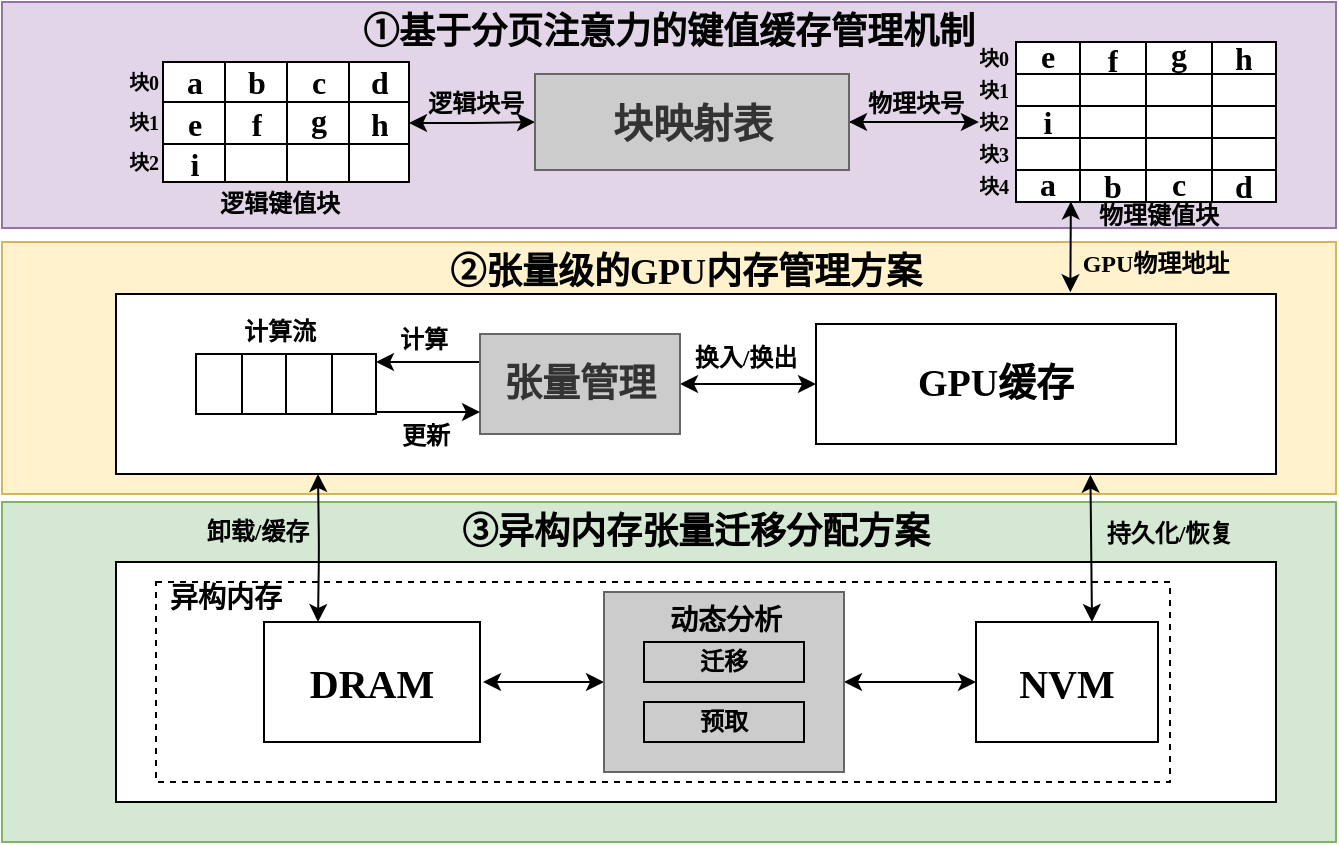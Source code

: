<mxfile version="22.1.18" type="github">
  <diagram name="第 1 页" id="7EdAaY0qWJ7n02y7rGy0">
    <mxGraphModel dx="835" dy="481" grid="1" gridSize="10" guides="1" tooltips="1" connect="1" arrows="1" fold="1" page="1" pageScale="1" pageWidth="827" pageHeight="1169" math="0" shadow="0">
      <root>
        <mxCell id="0" />
        <mxCell id="1" parent="0" />
        <mxCell id="r5Kh5ZWrlzcaFiytxaW--2" value="" style="rounded=0;whiteSpace=wrap;html=1;fillColor=#d5e8d4;strokeColor=#82b366;" vertex="1" parent="1">
          <mxGeometry x="33" y="290" width="667" height="170" as="geometry" />
        </mxCell>
        <mxCell id="r5Kh5ZWrlzcaFiytxaW--3" value="" style="rounded=0;whiteSpace=wrap;html=1;fillColor=#fff2cc;strokeColor=#d6b656;" vertex="1" parent="1">
          <mxGeometry x="33" y="160" width="667" height="126" as="geometry" />
        </mxCell>
        <mxCell id="r5Kh5ZWrlzcaFiytxaW--7" value="" style="rounded=0;whiteSpace=wrap;html=1;" vertex="1" parent="1">
          <mxGeometry x="90" y="186" width="580" height="90" as="geometry" />
        </mxCell>
        <mxCell id="r5Kh5ZWrlzcaFiytxaW--9" value="&lt;font face=&quot;宋体&quot;&gt;&lt;b&gt;GPU物理地址&lt;/b&gt;&lt;/font&gt;" style="text;html=1;strokeColor=none;fillColor=none;align=center;verticalAlign=middle;whiteSpace=wrap;rounded=0;" vertex="1" parent="1">
          <mxGeometry x="570" y="156" width="80" height="30" as="geometry" />
        </mxCell>
        <mxCell id="r5Kh5ZWrlzcaFiytxaW--10" value="" style="shape=table;startSize=0;container=1;collapsible=0;childLayout=tableLayout;" vertex="1" parent="1">
          <mxGeometry x="130" y="216" width="90" height="30" as="geometry" />
        </mxCell>
        <mxCell id="r5Kh5ZWrlzcaFiytxaW--11" value="" style="shape=tableRow;horizontal=0;startSize=0;swimlaneHead=0;swimlaneBody=0;strokeColor=inherit;top=0;left=0;bottom=0;right=0;collapsible=0;dropTarget=0;fillColor=none;points=[[0,0.5],[1,0.5]];portConstraint=eastwest;" vertex="1" parent="r5Kh5ZWrlzcaFiytxaW--10">
          <mxGeometry width="90" height="30" as="geometry" />
        </mxCell>
        <mxCell id="r5Kh5ZWrlzcaFiytxaW--12" value="" style="shape=partialRectangle;html=1;whiteSpace=wrap;connectable=0;strokeColor=inherit;overflow=hidden;fillColor=none;top=0;left=0;bottom=0;right=0;pointerEvents=1;" vertex="1" parent="r5Kh5ZWrlzcaFiytxaW--11">
          <mxGeometry width="23" height="30" as="geometry">
            <mxRectangle width="23" height="30" as="alternateBounds" />
          </mxGeometry>
        </mxCell>
        <mxCell id="r5Kh5ZWrlzcaFiytxaW--13" value="" style="shape=partialRectangle;html=1;whiteSpace=wrap;connectable=0;strokeColor=inherit;overflow=hidden;fillColor=none;top=0;left=0;bottom=0;right=0;pointerEvents=1;" vertex="1" parent="r5Kh5ZWrlzcaFiytxaW--11">
          <mxGeometry x="23" width="22" height="30" as="geometry">
            <mxRectangle width="22" height="30" as="alternateBounds" />
          </mxGeometry>
        </mxCell>
        <mxCell id="r5Kh5ZWrlzcaFiytxaW--14" value="" style="shape=partialRectangle;html=1;whiteSpace=wrap;connectable=0;strokeColor=inherit;overflow=hidden;fillColor=none;top=0;left=0;bottom=0;right=0;pointerEvents=1;" vertex="1" parent="r5Kh5ZWrlzcaFiytxaW--11">
          <mxGeometry x="45" width="23" height="30" as="geometry">
            <mxRectangle width="23" height="30" as="alternateBounds" />
          </mxGeometry>
        </mxCell>
        <mxCell id="r5Kh5ZWrlzcaFiytxaW--15" value="" style="shape=partialRectangle;html=1;whiteSpace=wrap;connectable=0;strokeColor=inherit;overflow=hidden;fillColor=none;top=0;left=0;bottom=0;right=0;pointerEvents=1;" vertex="1" parent="r5Kh5ZWrlzcaFiytxaW--11">
          <mxGeometry x="68" width="22" height="30" as="geometry">
            <mxRectangle width="22" height="30" as="alternateBounds" />
          </mxGeometry>
        </mxCell>
        <mxCell id="r5Kh5ZWrlzcaFiytxaW--16" value="&lt;b&gt;&lt;font face=&quot;宋体&quot;&gt;计算流&lt;/font&gt;&lt;/b&gt;" style="text;html=1;strokeColor=none;fillColor=none;align=center;verticalAlign=middle;whiteSpace=wrap;rounded=0;" vertex="1" parent="1">
          <mxGeometry x="142" y="190" width="60" height="30" as="geometry" />
        </mxCell>
        <mxCell id="r5Kh5ZWrlzcaFiytxaW--17" value="" style="rounded=0;whiteSpace=wrap;html=1;" vertex="1" parent="1">
          <mxGeometry x="90" y="320" width="580" height="120" as="geometry" />
        </mxCell>
        <mxCell id="r5Kh5ZWrlzcaFiytxaW--18" style="edgeStyle=orthogonalEdgeStyle;rounded=1;orthogonalLoop=1;jettySize=auto;html=1;entryX=0.25;entryY=0;entryDx=0;entryDy=0;startArrow=classic;" edge="1" parent="1" target="r5Kh5ZWrlzcaFiytxaW--47">
          <mxGeometry relative="1" as="geometry">
            <mxPoint x="191" y="276" as="sourcePoint" />
            <mxPoint x="193.51" y="369.19" as="targetPoint" />
          </mxGeometry>
        </mxCell>
        <mxCell id="r5Kh5ZWrlzcaFiytxaW--19" style="edgeStyle=orthogonalEdgeStyle;rounded=1;orthogonalLoop=1;jettySize=auto;html=1;exitX=1;exitY=0.5;exitDx=0;exitDy=0;entryX=0;entryY=0.5;entryDx=0;entryDy=0;startArrow=classic;endArrow=none;endFill=0;" edge="1" parent="1">
          <mxGeometry relative="1" as="geometry">
            <mxPoint x="220" y="220" as="sourcePoint" />
            <mxPoint x="272" y="220" as="targetPoint" />
          </mxGeometry>
        </mxCell>
        <mxCell id="r5Kh5ZWrlzcaFiytxaW--20" value="&lt;font size=&quot;1&quot; style=&quot;&quot;&gt;&lt;b style=&quot;font-size: 19px;&quot;&gt;&lt;font face=&quot;Times New Roman&quot;&gt;GPU&lt;/font&gt;&lt;font face=&quot;宋体&quot;&gt;缓存&lt;/font&gt;&lt;/b&gt;&lt;/font&gt;" style="rounded=0;whiteSpace=wrap;html=1;" vertex="1" parent="1">
          <mxGeometry x="440" y="201" width="180" height="60" as="geometry" />
        </mxCell>
        <mxCell id="r5Kh5ZWrlzcaFiytxaW--21" style="edgeStyle=orthogonalEdgeStyle;rounded=0;orthogonalLoop=1;jettySize=auto;html=1;entryX=0;entryY=0.5;entryDx=0;entryDy=0;startArrow=classic;startFill=1;" edge="1" parent="1" source="r5Kh5ZWrlzcaFiytxaW--22" target="r5Kh5ZWrlzcaFiytxaW--20">
          <mxGeometry relative="1" as="geometry" />
        </mxCell>
        <mxCell id="r5Kh5ZWrlzcaFiytxaW--22" value="&lt;font face=&quot;宋体&quot; style=&quot;font-size: 19px;&quot;&gt;&lt;b style=&quot;&quot;&gt;张量管理&lt;/b&gt;&lt;/font&gt;" style="rounded=0;whiteSpace=wrap;html=1;fillColor=#CCCCCC;fontColor=#333333;strokeColor=#666666;" vertex="1" parent="1">
          <mxGeometry x="272" y="206" width="100" height="50" as="geometry" />
        </mxCell>
        <mxCell id="r5Kh5ZWrlzcaFiytxaW--23" style="rounded=1;orthogonalLoop=1;jettySize=auto;html=1;exitX=1;exitY=0.5;exitDx=0;exitDy=0;entryX=0;entryY=0.5;entryDx=0;entryDy=0;startArrow=none;edgeStyle=orthogonalEdgeStyle;curved=1;startFill=0;" edge="1" parent="1">
          <mxGeometry relative="1" as="geometry">
            <mxPoint x="220" y="245" as="sourcePoint" />
            <mxPoint x="272" y="245" as="targetPoint" />
          </mxGeometry>
        </mxCell>
        <mxCell id="r5Kh5ZWrlzcaFiytxaW--24" value="&lt;b&gt;&lt;font face=&quot;宋体&quot;&gt;更新&lt;/font&gt;&lt;/b&gt;" style="text;html=1;strokeColor=none;fillColor=none;align=center;verticalAlign=middle;whiteSpace=wrap;rounded=0;" vertex="1" parent="1">
          <mxGeometry x="215" y="242" width="60" height="30" as="geometry" />
        </mxCell>
        <mxCell id="r5Kh5ZWrlzcaFiytxaW--27" value="" style="rounded=0;whiteSpace=wrap;html=1;dashed=1;fillColor=none;" vertex="1" parent="1">
          <mxGeometry x="110" y="330" width="507" height="100" as="geometry" />
        </mxCell>
        <mxCell id="r5Kh5ZWrlzcaFiytxaW--28" style="rounded=1;orthogonalLoop=1;jettySize=auto;html=1;entryX=1;entryY=0.5;entryDx=0;entryDy=0;exitX=0;exitY=0.5;exitDx=0;exitDy=0;startArrow=classic;" edge="1" parent="1" source="r5Kh5ZWrlzcaFiytxaW--30">
          <mxGeometry relative="1" as="geometry">
            <mxPoint x="370" y="386.262" as="sourcePoint" />
            <mxPoint x="273.5" y="380" as="targetPoint" />
          </mxGeometry>
        </mxCell>
        <mxCell id="r5Kh5ZWrlzcaFiytxaW--29" style="edgeStyle=orthogonalEdgeStyle;rounded=0;orthogonalLoop=1;jettySize=auto;html=1;exitX=1;exitY=0.5;exitDx=0;exitDy=0;entryX=0;entryY=0.5;entryDx=0;entryDy=0;startArrow=classic;startFill=1;" edge="1" parent="1" source="r5Kh5ZWrlzcaFiytxaW--30" target="r5Kh5ZWrlzcaFiytxaW--34">
          <mxGeometry relative="1" as="geometry" />
        </mxCell>
        <mxCell id="r5Kh5ZWrlzcaFiytxaW--30" value="" style="rounded=0;whiteSpace=wrap;html=1;fillColor=#CCCCCC;fontColor=#333333;strokeColor=#666666;" vertex="1" parent="1">
          <mxGeometry x="334" y="335" width="120" height="90" as="geometry" />
        </mxCell>
        <mxCell id="r5Kh5ZWrlzcaFiytxaW--31" value="&lt;b&gt;&lt;font face=&quot;宋体&quot; style=&quot;font-size: 14px;&quot;&gt;动态分析&lt;/font&gt;&lt;/b&gt;" style="text;html=1;strokeColor=none;fillColor=none;align=center;verticalAlign=middle;whiteSpace=wrap;rounded=0;" vertex="1" parent="1">
          <mxGeometry x="360" y="335" width="70" height="30" as="geometry" />
        </mxCell>
        <mxCell id="r5Kh5ZWrlzcaFiytxaW--34" value="&lt;b&gt;&lt;font face=&quot;Times New Roman&quot; style=&quot;font-size: 20px;&quot;&gt;NVM&lt;/font&gt;&lt;/b&gt;" style="rounded=0;whiteSpace=wrap;html=1;" vertex="1" parent="1">
          <mxGeometry x="520" y="350" width="91" height="60" as="geometry" />
        </mxCell>
        <mxCell id="r5Kh5ZWrlzcaFiytxaW--35" value="&lt;b&gt;&lt;font face=&quot;宋体&quot;&gt;持久化/恢复&lt;/font&gt;&lt;/b&gt;" style="text;html=1;strokeColor=none;fillColor=none;align=center;verticalAlign=middle;whiteSpace=wrap;rounded=0;" vertex="1" parent="1">
          <mxGeometry x="577" y="291" width="80" height="30" as="geometry" />
        </mxCell>
        <mxCell id="r5Kh5ZWrlzcaFiytxaW--36" value="&lt;b&gt;&lt;font face=&quot;宋体&quot;&gt;迁移&lt;/font&gt;&lt;/b&gt;" style="rounded=0;whiteSpace=wrap;html=1;fillColor=none;" vertex="1" parent="1">
          <mxGeometry x="354" y="360" width="80" height="20" as="geometry" />
        </mxCell>
        <mxCell id="r5Kh5ZWrlzcaFiytxaW--37" value="&lt;b&gt;&lt;font face=&quot;宋体&quot;&gt;预取&lt;/font&gt;&lt;/b&gt;" style="rounded=0;whiteSpace=wrap;html=1;fillColor=none;" vertex="1" parent="1">
          <mxGeometry x="354" y="390" width="80" height="20" as="geometry" />
        </mxCell>
        <mxCell id="r5Kh5ZWrlzcaFiytxaW--39" value="&lt;font face=&quot;宋体&quot;&gt;&lt;b&gt;卸载/缓存&lt;/b&gt;&lt;/font&gt;" style="text;html=1;strokeColor=none;fillColor=none;align=center;verticalAlign=middle;whiteSpace=wrap;rounded=0;" vertex="1" parent="1">
          <mxGeometry x="127" y="290" width="68" height="30" as="geometry" />
        </mxCell>
        <mxCell id="r5Kh5ZWrlzcaFiytxaW--40" style="rounded=1;orthogonalLoop=1;jettySize=auto;html=1;startArrow=classic;exitX=0.84;exitY=1.004;exitDx=0;exitDy=0;exitPerimeter=0;" edge="1" parent="1" source="r5Kh5ZWrlzcaFiytxaW--7">
          <mxGeometry relative="1" as="geometry">
            <mxPoint x="576.86" y="276.27" as="sourcePoint" />
            <mxPoint x="578" y="350" as="targetPoint" />
          </mxGeometry>
        </mxCell>
        <mxCell id="r5Kh5ZWrlzcaFiytxaW--44" value="&lt;font size=&quot;1&quot; face=&quot;宋体&quot;&gt;&lt;b style=&quot;font-size: 18px;&quot;&gt;③异构内存张量迁移分配方案&lt;/b&gt;&lt;/font&gt;" style="text;html=1;strokeColor=none;fillColor=none;align=center;verticalAlign=middle;whiteSpace=wrap;rounded=0;" vertex="1" parent="1">
          <mxGeometry x="220" y="290" width="320" height="30" as="geometry" />
        </mxCell>
        <mxCell id="r5Kh5ZWrlzcaFiytxaW--45" value="&lt;font face=&quot;宋体&quot;&gt;&lt;b&gt;&lt;font style=&quot;font-size: 18px;&quot;&gt;②张量级的GPU内存管理方案&lt;/font&gt;&lt;/b&gt;&lt;/font&gt;" style="text;html=1;strokeColor=none;fillColor=none;align=center;verticalAlign=middle;whiteSpace=wrap;rounded=0;" vertex="1" parent="1">
          <mxGeometry x="224" y="160" width="301.5" height="30" as="geometry" />
        </mxCell>
        <mxCell id="r5Kh5ZWrlzcaFiytxaW--47" value="&lt;font face=&quot;Times New Roman&quot; style=&quot;font-size: 20px;&quot;&gt;&lt;b&gt;DRAM&lt;/b&gt;&lt;/font&gt;" style="rounded=0;whiteSpace=wrap;html=1;" vertex="1" parent="1">
          <mxGeometry x="164" y="350" width="108" height="60" as="geometry" />
        </mxCell>
        <mxCell id="r5Kh5ZWrlzcaFiytxaW--48" value="&lt;b&gt;&lt;font face=&quot;宋体&quot;&gt;计算&lt;/font&gt;&lt;/b&gt;" style="text;html=1;strokeColor=none;fillColor=none;align=center;verticalAlign=middle;whiteSpace=wrap;rounded=0;" vertex="1" parent="1">
          <mxGeometry x="214" y="194" width="60" height="30" as="geometry" />
        </mxCell>
        <mxCell id="r5Kh5ZWrlzcaFiytxaW--49" value="&lt;b&gt;&lt;font face=&quot;宋体&quot;&gt;换入/换出&lt;/font&gt;&lt;/b&gt;" style="text;html=1;strokeColor=none;fillColor=none;align=center;verticalAlign=middle;whiteSpace=wrap;rounded=0;" vertex="1" parent="1">
          <mxGeometry x="372" y="203" width="66" height="30" as="geometry" />
        </mxCell>
        <mxCell id="r5Kh5ZWrlzcaFiytxaW--50" value="&lt;b&gt;&lt;font face=&quot;宋体&quot; style=&quot;font-size: 14px;&quot;&gt;异构内存&lt;/font&gt;&lt;/b&gt;" style="text;html=1;strokeColor=none;fillColor=none;align=center;verticalAlign=middle;whiteSpace=wrap;rounded=0;" vertex="1" parent="1">
          <mxGeometry x="110" y="324" width="70" height="30" as="geometry" />
        </mxCell>
        <mxCell id="r5Kh5ZWrlzcaFiytxaW--51" value="" style="rounded=0;whiteSpace=wrap;html=1;fillColor=#e1d5e7;strokeColor=#9673a6;" vertex="1" parent="1">
          <mxGeometry x="33" y="40" width="667" height="113" as="geometry" />
        </mxCell>
        <mxCell id="r5Kh5ZWrlzcaFiytxaW--52" style="edgeStyle=orthogonalEdgeStyle;rounded=1;orthogonalLoop=1;jettySize=auto;html=1;exitX=1;exitY=0.5;exitDx=0;exitDy=0;entryX=0;entryY=0.5;entryDx=0;entryDy=0;startArrow=classic;" edge="1" parent="1" source="r5Kh5ZWrlzcaFiytxaW--68" target="r5Kh5ZWrlzcaFiytxaW--55">
          <mxGeometry relative="1" as="geometry">
            <mxPoint x="246" y="100" as="sourcePoint" />
          </mxGeometry>
        </mxCell>
        <mxCell id="r5Kh5ZWrlzcaFiytxaW--54" style="edgeStyle=orthogonalEdgeStyle;rounded=1;orthogonalLoop=1;jettySize=auto;html=1;exitX=1;exitY=0.5;exitDx=0;exitDy=0;startArrow=classic;entryX=1.024;entryY=0.801;entryDx=0;entryDy=0;entryPerimeter=0;" edge="1" parent="1" source="r5Kh5ZWrlzcaFiytxaW--55" target="r5Kh5ZWrlzcaFiytxaW--58">
          <mxGeometry relative="1" as="geometry">
            <mxPoint x="530" y="100" as="targetPoint" />
          </mxGeometry>
        </mxCell>
        <mxCell id="r5Kh5ZWrlzcaFiytxaW--55" value="&lt;b style=&quot;border-color: var(--border-color); font-family: &amp;quot;Times New Roman&amp;quot;; font-size: 20px;&quot;&gt;块映射表&lt;/b&gt;" style="rounded=0;whiteSpace=wrap;html=1;fillColor=#CCCCCC;fontColor=#333333;strokeColor=#666666;" vertex="1" parent="1">
          <mxGeometry x="299.5" y="76" width="157" height="48" as="geometry" />
        </mxCell>
        <mxCell id="r5Kh5ZWrlzcaFiytxaW--57" value="&lt;b&gt;&lt;font face=&quot;宋体&quot;&gt;逻辑块号&lt;/font&gt;&lt;/b&gt;" style="text;html=1;strokeColor=none;fillColor=none;align=center;verticalAlign=middle;whiteSpace=wrap;rounded=0;" vertex="1" parent="1">
          <mxGeometry x="239.5" y="76" width="60" height="30" as="geometry" />
        </mxCell>
        <mxCell id="r5Kh5ZWrlzcaFiytxaW--58" value="&lt;font face=&quot;宋体&quot;&gt;&lt;b&gt;物理块号&lt;/b&gt;&lt;/font&gt;" style="text;html=1;strokeColor=none;fillColor=none;align=center;verticalAlign=middle;whiteSpace=wrap;rounded=0;" vertex="1" parent="1">
          <mxGeometry x="460" y="76" width="60" height="30" as="geometry" />
        </mxCell>
        <mxCell id="r5Kh5ZWrlzcaFiytxaW--59" value="&lt;font face=&quot;宋体&quot;&gt;&lt;b&gt;&lt;font style=&quot;font-size: 18px;&quot;&gt;①&lt;/font&gt;&lt;font style=&quot;font-size: 18px;&quot;&gt;基于分页注意力的键值缓存管理机制&lt;/font&gt;&lt;/b&gt;&lt;/font&gt;" style="text;html=1;strokeColor=none;fillColor=none;align=center;verticalAlign=middle;whiteSpace=wrap;rounded=0;" vertex="1" parent="1">
          <mxGeometry x="199" y="40" width="335" height="30" as="geometry" />
        </mxCell>
        <mxCell id="r5Kh5ZWrlzcaFiytxaW--60" value="&lt;b&gt;&lt;font face=&quot;宋体&quot;&gt;逻辑键值块&lt;/font&gt;&lt;/b&gt;" style="text;html=1;strokeColor=none;fillColor=none;align=center;verticalAlign=middle;whiteSpace=wrap;rounded=0;" vertex="1" parent="1">
          <mxGeometry x="130" y="126" width="84" height="30" as="geometry" />
        </mxCell>
        <mxCell id="r5Kh5ZWrlzcaFiytxaW--61" value="&lt;b&gt;&lt;font face=&quot;宋体&quot;&gt;物理键值块&lt;/font&gt;&lt;/b&gt;" style="text;html=1;strokeColor=none;fillColor=none;align=center;verticalAlign=middle;whiteSpace=wrap;rounded=0;" vertex="1" parent="1">
          <mxGeometry x="573" y="132" width="77" height="30" as="geometry" />
        </mxCell>
        <mxCell id="r5Kh5ZWrlzcaFiytxaW--62" value="" style="shape=table;startSize=0;container=1;collapsible=0;childLayout=tableLayout;fontFamily=Times New Roman;" vertex="1" parent="1">
          <mxGeometry x="113.5" y="70" width="123" height="60" as="geometry" />
        </mxCell>
        <mxCell id="r5Kh5ZWrlzcaFiytxaW--63" value="" style="shape=tableRow;horizontal=0;startSize=0;swimlaneHead=0;swimlaneBody=0;strokeColor=inherit;top=0;left=0;bottom=0;right=0;collapsible=0;dropTarget=0;fillColor=none;points=[[0,0.5],[1,0.5]];portConstraint=eastwest;" vertex="1" parent="r5Kh5ZWrlzcaFiytxaW--62">
          <mxGeometry width="123" height="20" as="geometry" />
        </mxCell>
        <mxCell id="r5Kh5ZWrlzcaFiytxaW--64" value="&lt;b&gt;&lt;font style=&quot;font-size: 16px;&quot; face=&quot;Times New Roman&quot;&gt;a&lt;/font&gt;&lt;/b&gt;" style="shape=partialRectangle;html=1;whiteSpace=wrap;connectable=0;strokeColor=inherit;overflow=hidden;fillColor=none;top=0;left=0;bottom=0;right=0;pointerEvents=1;spacing=0;" vertex="1" parent="r5Kh5ZWrlzcaFiytxaW--63">
          <mxGeometry width="31" height="20" as="geometry">
            <mxRectangle width="31" height="20" as="alternateBounds" />
          </mxGeometry>
        </mxCell>
        <mxCell id="r5Kh5ZWrlzcaFiytxaW--65" value="b" style="shape=partialRectangle;html=1;whiteSpace=wrap;connectable=0;strokeColor=inherit;overflow=hidden;fillColor=none;top=0;left=0;bottom=0;right=0;pointerEvents=1;fontFamily=Times New Roman;fontStyle=1;fontSize=16;spacing=0;" vertex="1" parent="r5Kh5ZWrlzcaFiytxaW--63">
          <mxGeometry x="31" width="31" height="20" as="geometry">
            <mxRectangle width="31" height="20" as="alternateBounds" />
          </mxGeometry>
        </mxCell>
        <mxCell id="r5Kh5ZWrlzcaFiytxaW--66" value="c" style="shape=partialRectangle;html=1;whiteSpace=wrap;connectable=0;strokeColor=inherit;overflow=hidden;fillColor=none;top=0;left=0;bottom=0;right=0;pointerEvents=1;fontFamily=Times New Roman;fontStyle=1;fontSize=16;spacing=0;" vertex="1" parent="r5Kh5ZWrlzcaFiytxaW--63">
          <mxGeometry x="62" width="31" height="20" as="geometry">
            <mxRectangle width="31" height="20" as="alternateBounds" />
          </mxGeometry>
        </mxCell>
        <mxCell id="r5Kh5ZWrlzcaFiytxaW--67" value="d" style="shape=partialRectangle;html=1;whiteSpace=wrap;connectable=0;strokeColor=inherit;overflow=hidden;fillColor=none;top=0;left=0;bottom=0;right=0;pointerEvents=1;fontFamily=Times New Roman;fontStyle=1;fontSize=16;spacing=0;" vertex="1" parent="r5Kh5ZWrlzcaFiytxaW--63">
          <mxGeometry x="93" width="30" height="20" as="geometry">
            <mxRectangle width="30" height="20" as="alternateBounds" />
          </mxGeometry>
        </mxCell>
        <mxCell id="r5Kh5ZWrlzcaFiytxaW--68" value="" style="shape=tableRow;horizontal=0;startSize=0;swimlaneHead=0;swimlaneBody=0;strokeColor=inherit;top=0;left=0;bottom=0;right=0;collapsible=0;dropTarget=0;fillColor=none;points=[[0,0.5],[1,0.5]];portConstraint=eastwest;" vertex="1" parent="r5Kh5ZWrlzcaFiytxaW--62">
          <mxGeometry y="20" width="123" height="21" as="geometry" />
        </mxCell>
        <mxCell id="r5Kh5ZWrlzcaFiytxaW--69" value="e" style="shape=partialRectangle;html=1;whiteSpace=wrap;connectable=0;strokeColor=inherit;overflow=hidden;fillColor=none;top=0;left=0;bottom=0;right=0;pointerEvents=1;fontFamily=Times New Roman;fontStyle=1;fontSize=16;spacing=0;" vertex="1" parent="r5Kh5ZWrlzcaFiytxaW--68">
          <mxGeometry width="31" height="21" as="geometry">
            <mxRectangle width="31" height="21" as="alternateBounds" />
          </mxGeometry>
        </mxCell>
        <mxCell id="r5Kh5ZWrlzcaFiytxaW--70" value="f" style="shape=partialRectangle;html=1;whiteSpace=wrap;connectable=0;strokeColor=inherit;overflow=hidden;fillColor=none;top=0;left=0;bottom=0;right=0;pointerEvents=1;fontFamily=Times New Roman;fontStyle=1;fontSize=16;spacing=0;" vertex="1" parent="r5Kh5ZWrlzcaFiytxaW--68">
          <mxGeometry x="31" width="31" height="21" as="geometry">
            <mxRectangle width="31" height="21" as="alternateBounds" />
          </mxGeometry>
        </mxCell>
        <mxCell id="r5Kh5ZWrlzcaFiytxaW--71" value="g" style="shape=partialRectangle;html=1;whiteSpace=wrap;connectable=0;strokeColor=inherit;overflow=hidden;fillColor=none;top=0;left=0;bottom=0;right=0;pointerEvents=1;fontFamily=Times New Roman;fontStyle=1;fontSize=16;spacing=0;spacingTop=-4;" vertex="1" parent="r5Kh5ZWrlzcaFiytxaW--68">
          <mxGeometry x="62" width="31" height="21" as="geometry">
            <mxRectangle width="31" height="21" as="alternateBounds" />
          </mxGeometry>
        </mxCell>
        <mxCell id="r5Kh5ZWrlzcaFiytxaW--72" value="h" style="shape=partialRectangle;html=1;whiteSpace=wrap;connectable=0;strokeColor=inherit;overflow=hidden;fillColor=none;top=0;left=0;bottom=0;right=0;pointerEvents=1;fontFamily=Times New Roman;fontStyle=1;fontSize=16;spacing=0;" vertex="1" parent="r5Kh5ZWrlzcaFiytxaW--68">
          <mxGeometry x="93" width="30" height="21" as="geometry">
            <mxRectangle width="30" height="21" as="alternateBounds" />
          </mxGeometry>
        </mxCell>
        <mxCell id="r5Kh5ZWrlzcaFiytxaW--73" value="" style="shape=tableRow;horizontal=0;startSize=0;swimlaneHead=0;swimlaneBody=0;strokeColor=inherit;top=0;left=0;bottom=0;right=0;collapsible=0;dropTarget=0;fillColor=none;points=[[0,0.5],[1,0.5]];portConstraint=eastwest;" vertex="1" parent="r5Kh5ZWrlzcaFiytxaW--62">
          <mxGeometry y="41" width="123" height="19" as="geometry" />
        </mxCell>
        <mxCell id="r5Kh5ZWrlzcaFiytxaW--74" value="i" style="shape=partialRectangle;html=1;whiteSpace=wrap;connectable=0;strokeColor=inherit;overflow=hidden;fillColor=none;top=0;left=0;bottom=0;right=0;pointerEvents=1;fontFamily=Times New Roman;fontStyle=1;fontSize=16;spacing=0;" vertex="1" parent="r5Kh5ZWrlzcaFiytxaW--73">
          <mxGeometry width="31" height="19" as="geometry">
            <mxRectangle width="31" height="19" as="alternateBounds" />
          </mxGeometry>
        </mxCell>
        <mxCell id="r5Kh5ZWrlzcaFiytxaW--75" value="" style="shape=partialRectangle;html=1;whiteSpace=wrap;connectable=0;strokeColor=inherit;overflow=hidden;fillColor=none;top=0;left=0;bottom=0;right=0;pointerEvents=1;" vertex="1" parent="r5Kh5ZWrlzcaFiytxaW--73">
          <mxGeometry x="31" width="31" height="19" as="geometry">
            <mxRectangle width="31" height="19" as="alternateBounds" />
          </mxGeometry>
        </mxCell>
        <mxCell id="r5Kh5ZWrlzcaFiytxaW--76" value="" style="shape=partialRectangle;html=1;whiteSpace=wrap;connectable=0;strokeColor=inherit;overflow=hidden;fillColor=none;top=0;left=0;bottom=0;right=0;pointerEvents=1;" vertex="1" parent="r5Kh5ZWrlzcaFiytxaW--73">
          <mxGeometry x="62" width="31" height="19" as="geometry">
            <mxRectangle width="31" height="19" as="alternateBounds" />
          </mxGeometry>
        </mxCell>
        <mxCell id="r5Kh5ZWrlzcaFiytxaW--77" value="" style="shape=partialRectangle;html=1;whiteSpace=wrap;connectable=0;strokeColor=inherit;overflow=hidden;fillColor=none;top=0;left=0;bottom=0;right=0;pointerEvents=1;" vertex="1" parent="r5Kh5ZWrlzcaFiytxaW--73">
          <mxGeometry x="93" width="30" height="19" as="geometry">
            <mxRectangle width="30" height="19" as="alternateBounds" />
          </mxGeometry>
        </mxCell>
        <mxCell id="r5Kh5ZWrlzcaFiytxaW--78" value="" style="shape=table;startSize=0;container=1;collapsible=0;childLayout=tableLayout;labelPosition=center;verticalLabelPosition=top;align=center;verticalAlign=bottom;spacing=-2;spacingLeft=0;fontFamily=Times New Roman;" vertex="1" parent="1">
          <mxGeometry x="540" y="60" width="130" height="80" as="geometry" />
        </mxCell>
        <mxCell id="r5Kh5ZWrlzcaFiytxaW--79" value="" style="shape=tableRow;horizontal=0;startSize=0;swimlaneHead=0;swimlaneBody=0;strokeColor=inherit;top=0;left=0;bottom=0;right=0;collapsible=0;dropTarget=0;fillColor=none;points=[[0,0.5],[1,0.5]];portConstraint=eastwest;" vertex="1" parent="r5Kh5ZWrlzcaFiytxaW--78">
          <mxGeometry width="130" height="16" as="geometry" />
        </mxCell>
        <mxCell id="r5Kh5ZWrlzcaFiytxaW--80" value="&lt;div style=&quot;line-height: 50%;&quot;&gt;&lt;b style=&quot;font-family: &amp;quot;Times New Roman&amp;quot;; background-color: initial;&quot;&gt;&lt;font style=&quot;font-size: 16px;&quot;&gt;e&lt;/font&gt;&lt;/b&gt;&lt;/div&gt;" style="shape=partialRectangle;html=1;whiteSpace=wrap;connectable=0;strokeColor=inherit;overflow=hidden;fillColor=none;top=0;left=0;bottom=0;right=0;pointerEvents=1;align=center;" vertex="1" parent="r5Kh5ZWrlzcaFiytxaW--79">
          <mxGeometry width="32" height="16" as="geometry">
            <mxRectangle width="32" height="16" as="alternateBounds" />
          </mxGeometry>
        </mxCell>
        <mxCell id="r5Kh5ZWrlzcaFiytxaW--81" value="&lt;p style=&quot;line-height: 50%;&quot;&gt;&lt;font face=&quot;Times New Roman&quot;&gt;&lt;span style=&quot;font-size: 16px;&quot;&gt;&lt;b&gt;f&lt;/b&gt;&lt;/span&gt;&lt;/font&gt;&lt;/p&gt;" style="shape=partialRectangle;html=1;whiteSpace=wrap;connectable=0;strokeColor=inherit;overflow=hidden;fillColor=none;top=0;left=0;bottom=0;right=0;pointerEvents=1;spacing=-6;" vertex="1" parent="r5Kh5ZWrlzcaFiytxaW--79">
          <mxGeometry x="32" width="33" height="16" as="geometry">
            <mxRectangle width="33" height="16" as="alternateBounds" />
          </mxGeometry>
        </mxCell>
        <mxCell id="r5Kh5ZWrlzcaFiytxaW--82" value="&lt;font face=&quot;Times New Roman&quot;&gt;&lt;span style=&quot;font-size: 16px;&quot;&gt;&lt;b&gt;g&lt;/b&gt;&lt;/span&gt;&lt;/font&gt;" style="shape=partialRectangle;html=1;whiteSpace=wrap;connectable=0;strokeColor=inherit;overflow=hidden;fillColor=none;top=0;left=0;bottom=0;right=0;pointerEvents=1;spacing=-2;spacingTop=-4;" vertex="1" parent="r5Kh5ZWrlzcaFiytxaW--79">
          <mxGeometry x="65" width="33" height="16" as="geometry">
            <mxRectangle width="33" height="16" as="alternateBounds" />
          </mxGeometry>
        </mxCell>
        <mxCell id="r5Kh5ZWrlzcaFiytxaW--83" value="&lt;font face=&quot;Times New Roman&quot;&gt;&lt;span style=&quot;font-size: 16px;&quot;&gt;&lt;b&gt;h&lt;/b&gt;&lt;/span&gt;&lt;/font&gt;" style="shape=partialRectangle;html=1;whiteSpace=wrap;connectable=0;strokeColor=inherit;overflow=hidden;fillColor=none;top=0;left=0;bottom=0;right=0;pointerEvents=1;spacing=-2;" vertex="1" parent="r5Kh5ZWrlzcaFiytxaW--79">
          <mxGeometry x="98" width="32" height="16" as="geometry">
            <mxRectangle width="32" height="16" as="alternateBounds" />
          </mxGeometry>
        </mxCell>
        <mxCell id="r5Kh5ZWrlzcaFiytxaW--84" value="" style="shape=tableRow;horizontal=0;startSize=0;swimlaneHead=0;swimlaneBody=0;strokeColor=inherit;top=0;left=0;bottom=0;right=0;collapsible=0;dropTarget=0;fillColor=none;points=[[0,0.5],[1,0.5]];portConstraint=eastwest;" vertex="1" parent="r5Kh5ZWrlzcaFiytxaW--78">
          <mxGeometry y="16" width="130" height="16" as="geometry" />
        </mxCell>
        <mxCell id="r5Kh5ZWrlzcaFiytxaW--85" value="" style="shape=partialRectangle;html=1;whiteSpace=wrap;connectable=0;strokeColor=inherit;overflow=hidden;fillColor=none;top=0;left=0;bottom=0;right=0;pointerEvents=1;" vertex="1" parent="r5Kh5ZWrlzcaFiytxaW--84">
          <mxGeometry width="32" height="16" as="geometry">
            <mxRectangle width="32" height="16" as="alternateBounds" />
          </mxGeometry>
        </mxCell>
        <mxCell id="r5Kh5ZWrlzcaFiytxaW--86" value="" style="shape=partialRectangle;html=1;whiteSpace=wrap;connectable=0;strokeColor=inherit;overflow=hidden;fillColor=none;top=0;left=0;bottom=0;right=0;pointerEvents=1;" vertex="1" parent="r5Kh5ZWrlzcaFiytxaW--84">
          <mxGeometry x="32" width="33" height="16" as="geometry">
            <mxRectangle width="33" height="16" as="alternateBounds" />
          </mxGeometry>
        </mxCell>
        <mxCell id="r5Kh5ZWrlzcaFiytxaW--87" value="" style="shape=partialRectangle;html=1;whiteSpace=wrap;connectable=0;strokeColor=inherit;overflow=hidden;fillColor=none;top=0;left=0;bottom=0;right=0;pointerEvents=1;" vertex="1" parent="r5Kh5ZWrlzcaFiytxaW--84">
          <mxGeometry x="65" width="33" height="16" as="geometry">
            <mxRectangle width="33" height="16" as="alternateBounds" />
          </mxGeometry>
        </mxCell>
        <mxCell id="r5Kh5ZWrlzcaFiytxaW--88" value="" style="shape=partialRectangle;html=1;whiteSpace=wrap;connectable=0;strokeColor=inherit;overflow=hidden;fillColor=none;top=0;left=0;bottom=0;right=0;pointerEvents=1;" vertex="1" parent="r5Kh5ZWrlzcaFiytxaW--84">
          <mxGeometry x="98" width="32" height="16" as="geometry">
            <mxRectangle width="32" height="16" as="alternateBounds" />
          </mxGeometry>
        </mxCell>
        <mxCell id="r5Kh5ZWrlzcaFiytxaW--89" value="" style="shape=tableRow;horizontal=0;startSize=0;swimlaneHead=0;swimlaneBody=0;strokeColor=inherit;top=0;left=0;bottom=0;right=0;collapsible=0;dropTarget=0;fillColor=none;points=[[0,0.5],[1,0.5]];portConstraint=eastwest;" vertex="1" parent="r5Kh5ZWrlzcaFiytxaW--78">
          <mxGeometry y="32" width="130" height="16" as="geometry" />
        </mxCell>
        <mxCell id="r5Kh5ZWrlzcaFiytxaW--90" value="&lt;font face=&quot;Times New Roman&quot;&gt;&lt;span style=&quot;font-size: 16px;&quot;&gt;&lt;b&gt;i&lt;/b&gt;&lt;/span&gt;&lt;/font&gt;" style="shape=partialRectangle;html=1;whiteSpace=wrap;connectable=0;strokeColor=inherit;overflow=hidden;fillColor=none;top=0;left=0;bottom=0;right=0;pointerEvents=1;spacing=-2;" vertex="1" parent="r5Kh5ZWrlzcaFiytxaW--89">
          <mxGeometry width="32" height="16" as="geometry">
            <mxRectangle width="32" height="16" as="alternateBounds" />
          </mxGeometry>
        </mxCell>
        <mxCell id="r5Kh5ZWrlzcaFiytxaW--91" value="" style="shape=partialRectangle;html=1;whiteSpace=wrap;connectable=0;strokeColor=inherit;overflow=hidden;fillColor=none;top=0;left=0;bottom=0;right=0;pointerEvents=1;spacingLeft=0;spacingTop=-1;" vertex="1" parent="r5Kh5ZWrlzcaFiytxaW--89">
          <mxGeometry x="32" width="33" height="16" as="geometry">
            <mxRectangle width="33" height="16" as="alternateBounds" />
          </mxGeometry>
        </mxCell>
        <mxCell id="r5Kh5ZWrlzcaFiytxaW--92" value="" style="shape=partialRectangle;html=1;whiteSpace=wrap;connectable=0;strokeColor=inherit;overflow=hidden;fillColor=none;top=0;left=0;bottom=0;right=0;pointerEvents=1;" vertex="1" parent="r5Kh5ZWrlzcaFiytxaW--89">
          <mxGeometry x="65" width="33" height="16" as="geometry">
            <mxRectangle width="33" height="16" as="alternateBounds" />
          </mxGeometry>
        </mxCell>
        <mxCell id="r5Kh5ZWrlzcaFiytxaW--93" value="" style="shape=partialRectangle;html=1;whiteSpace=wrap;connectable=0;strokeColor=inherit;overflow=hidden;fillColor=none;top=0;left=0;bottom=0;right=0;pointerEvents=1;" vertex="1" parent="r5Kh5ZWrlzcaFiytxaW--89">
          <mxGeometry x="98" width="32" height="16" as="geometry">
            <mxRectangle width="32" height="16" as="alternateBounds" />
          </mxGeometry>
        </mxCell>
        <mxCell id="r5Kh5ZWrlzcaFiytxaW--94" value="" style="shape=tableRow;horizontal=0;startSize=0;swimlaneHead=0;swimlaneBody=0;strokeColor=inherit;top=0;left=0;bottom=0;right=0;collapsible=0;dropTarget=0;fillColor=none;points=[[0,0.5],[1,0.5]];portConstraint=eastwest;" vertex="1" parent="r5Kh5ZWrlzcaFiytxaW--78">
          <mxGeometry y="48" width="130" height="16" as="geometry" />
        </mxCell>
        <mxCell id="r5Kh5ZWrlzcaFiytxaW--95" value="" style="shape=partialRectangle;html=1;whiteSpace=wrap;connectable=0;strokeColor=inherit;overflow=hidden;fillColor=none;top=0;left=0;bottom=0;right=0;pointerEvents=1;" vertex="1" parent="r5Kh5ZWrlzcaFiytxaW--94">
          <mxGeometry width="32" height="16" as="geometry">
            <mxRectangle width="32" height="16" as="alternateBounds" />
          </mxGeometry>
        </mxCell>
        <mxCell id="r5Kh5ZWrlzcaFiytxaW--96" value="" style="shape=partialRectangle;html=1;whiteSpace=wrap;connectable=0;strokeColor=inherit;overflow=hidden;fillColor=none;top=0;left=0;bottom=0;right=0;pointerEvents=1;" vertex="1" parent="r5Kh5ZWrlzcaFiytxaW--94">
          <mxGeometry x="32" width="33" height="16" as="geometry">
            <mxRectangle width="33" height="16" as="alternateBounds" />
          </mxGeometry>
        </mxCell>
        <mxCell id="r5Kh5ZWrlzcaFiytxaW--97" value="" style="shape=partialRectangle;html=1;whiteSpace=wrap;connectable=0;strokeColor=inherit;overflow=hidden;fillColor=none;top=0;left=0;bottom=0;right=0;pointerEvents=1;" vertex="1" parent="r5Kh5ZWrlzcaFiytxaW--94">
          <mxGeometry x="65" width="33" height="16" as="geometry">
            <mxRectangle width="33" height="16" as="alternateBounds" />
          </mxGeometry>
        </mxCell>
        <mxCell id="r5Kh5ZWrlzcaFiytxaW--98" value="" style="shape=partialRectangle;html=1;whiteSpace=wrap;connectable=0;strokeColor=inherit;overflow=hidden;fillColor=none;top=0;left=0;bottom=0;right=0;pointerEvents=1;" vertex="1" parent="r5Kh5ZWrlzcaFiytxaW--94">
          <mxGeometry x="98" width="32" height="16" as="geometry">
            <mxRectangle width="32" height="16" as="alternateBounds" />
          </mxGeometry>
        </mxCell>
        <mxCell id="r5Kh5ZWrlzcaFiytxaW--99" value="" style="shape=tableRow;horizontal=0;startSize=0;swimlaneHead=0;swimlaneBody=0;strokeColor=inherit;top=0;left=0;bottom=0;right=0;collapsible=0;dropTarget=0;fillColor=none;points=[[0,0.5],[1,0.5]];portConstraint=eastwest;" vertex="1" parent="r5Kh5ZWrlzcaFiytxaW--78">
          <mxGeometry y="64" width="130" height="16" as="geometry" />
        </mxCell>
        <mxCell id="r5Kh5ZWrlzcaFiytxaW--100" value="&lt;b style=&quot;border-color: var(--border-color);&quot;&gt;&lt;font style=&quot;border-color: var(--border-color); font-size: 16px;&quot; face=&quot;Times New Roman&quot;&gt;a&lt;/font&gt;&lt;/b&gt;" style="shape=partialRectangle;html=1;whiteSpace=wrap;connectable=0;strokeColor=inherit;overflow=hidden;fillColor=none;top=0;left=0;bottom=0;right=0;pointerEvents=1;spacing=-2;spacingTop=-2;" vertex="1" parent="r5Kh5ZWrlzcaFiytxaW--99">
          <mxGeometry width="32" height="16" as="geometry">
            <mxRectangle width="32" height="16" as="alternateBounds" />
          </mxGeometry>
        </mxCell>
        <mxCell id="r5Kh5ZWrlzcaFiytxaW--101" value="&lt;font face=&quot;Times New Roman&quot;&gt;&lt;span style=&quot;font-size: 16px;&quot;&gt;&lt;b&gt;b&lt;/b&gt;&lt;/span&gt;&lt;/font&gt;" style="shape=partialRectangle;html=1;whiteSpace=wrap;connectable=0;strokeColor=inherit;overflow=hidden;fillColor=none;top=0;left=0;bottom=0;right=0;pointerEvents=1;spacing=-2;" vertex="1" parent="r5Kh5ZWrlzcaFiytxaW--99">
          <mxGeometry x="32" width="33" height="16" as="geometry">
            <mxRectangle width="33" height="16" as="alternateBounds" />
          </mxGeometry>
        </mxCell>
        <mxCell id="r5Kh5ZWrlzcaFiytxaW--102" value="&lt;font face=&quot;Times New Roman&quot;&gt;&lt;span style=&quot;font-size: 16px;&quot;&gt;&lt;b&gt;c&lt;/b&gt;&lt;/span&gt;&lt;/font&gt;" style="shape=partialRectangle;html=1;whiteSpace=wrap;connectable=0;strokeColor=inherit;overflow=hidden;fillColor=none;top=0;left=0;bottom=0;right=0;pointerEvents=1;spacing=-2;spacingTop=-2;" vertex="1" parent="r5Kh5ZWrlzcaFiytxaW--99">
          <mxGeometry x="65" width="33" height="16" as="geometry">
            <mxRectangle width="33" height="16" as="alternateBounds" />
          </mxGeometry>
        </mxCell>
        <mxCell id="r5Kh5ZWrlzcaFiytxaW--103" value="&lt;font face=&quot;Times New Roman&quot;&gt;&lt;span style=&quot;font-size: 16px;&quot;&gt;&lt;b&gt;d&lt;/b&gt;&lt;/span&gt;&lt;/font&gt;" style="shape=partialRectangle;html=1;whiteSpace=wrap;connectable=0;strokeColor=inherit;overflow=hidden;fillColor=none;top=0;left=0;bottom=0;right=0;pointerEvents=1;spacing=-2;" vertex="1" parent="r5Kh5ZWrlzcaFiytxaW--99">
          <mxGeometry x="98" width="32" height="16" as="geometry">
            <mxRectangle width="32" height="16" as="alternateBounds" />
          </mxGeometry>
        </mxCell>
        <mxCell id="r5Kh5ZWrlzcaFiytxaW--6" style="rounded=1;orthogonalLoop=1;jettySize=auto;html=1;exitX=0.721;exitY=-0.01;exitDx=0;exitDy=0;entryX=0.211;entryY=0.984;entryDx=0;entryDy=0;entryPerimeter=0;shape=connector;startArrow=classic;exitPerimeter=0;" edge="1" parent="1" target="r5Kh5ZWrlzcaFiytxaW--99">
          <mxGeometry relative="1" as="geometry">
            <mxPoint x="567.4" y="154.023" as="targetPoint" />
            <mxPoint x="567.18" y="185.1" as="sourcePoint" />
          </mxGeometry>
        </mxCell>
        <mxCell id="r5Kh5ZWrlzcaFiytxaW--104" value="" style="shape=table;startSize=0;container=1;collapsible=0;childLayout=tableLayout;fillColor=none;strokeColor=none;" vertex="1" parent="1">
          <mxGeometry x="519" y="58" width="20" height="80" as="geometry" />
        </mxCell>
        <mxCell id="r5Kh5ZWrlzcaFiytxaW--105" value="" style="shape=tableRow;horizontal=0;startSize=0;swimlaneHead=0;swimlaneBody=0;strokeColor=inherit;top=0;left=0;bottom=0;right=0;collapsible=0;dropTarget=0;fillColor=none;points=[[0,0.5],[1,0.5]];portConstraint=eastwest;" vertex="1" parent="r5Kh5ZWrlzcaFiytxaW--104">
          <mxGeometry width="20" height="16" as="geometry" />
        </mxCell>
        <mxCell id="r5Kh5ZWrlzcaFiytxaW--106" value="&lt;font face=&quot;宋体&quot; style=&quot;font-size: 10px;&quot;&gt;&lt;b&gt;块0&lt;/b&gt;&lt;/font&gt;" style="shape=partialRectangle;html=1;whiteSpace=wrap;connectable=0;strokeColor=inherit;overflow=hidden;fillColor=none;top=0;left=0;bottom=0;right=0;pointerEvents=1;" vertex="1" parent="r5Kh5ZWrlzcaFiytxaW--105">
          <mxGeometry width="20" height="16" as="geometry">
            <mxRectangle width="20" height="16" as="alternateBounds" />
          </mxGeometry>
        </mxCell>
        <mxCell id="r5Kh5ZWrlzcaFiytxaW--107" value="" style="shape=tableRow;horizontal=0;startSize=0;swimlaneHead=0;swimlaneBody=0;strokeColor=inherit;top=0;left=0;bottom=0;right=0;collapsible=0;dropTarget=0;fillColor=none;points=[[0,0.5],[1,0.5]];portConstraint=eastwest;" vertex="1" parent="r5Kh5ZWrlzcaFiytxaW--104">
          <mxGeometry y="16" width="20" height="16" as="geometry" />
        </mxCell>
        <mxCell id="r5Kh5ZWrlzcaFiytxaW--108" value="&lt;b style=&quot;border-color: var(--border-color); font-family: 宋体; font-size: 10px;&quot;&gt;块1&lt;/b&gt;" style="shape=partialRectangle;html=1;whiteSpace=wrap;connectable=0;strokeColor=inherit;overflow=hidden;fillColor=none;top=0;left=0;bottom=0;right=0;pointerEvents=1;" vertex="1" parent="r5Kh5ZWrlzcaFiytxaW--107">
          <mxGeometry width="20" height="16" as="geometry">
            <mxRectangle width="20" height="16" as="alternateBounds" />
          </mxGeometry>
        </mxCell>
        <mxCell id="r5Kh5ZWrlzcaFiytxaW--109" value="" style="shape=tableRow;horizontal=0;startSize=0;swimlaneHead=0;swimlaneBody=0;strokeColor=inherit;top=0;left=0;bottom=0;right=0;collapsible=0;dropTarget=0;fillColor=none;points=[[0,0.5],[1,0.5]];portConstraint=eastwest;" vertex="1" parent="r5Kh5ZWrlzcaFiytxaW--104">
          <mxGeometry y="32" width="20" height="16" as="geometry" />
        </mxCell>
        <mxCell id="r5Kh5ZWrlzcaFiytxaW--110" value="&lt;b style=&quot;border-color: var(--border-color); font-family: 宋体; font-size: 10px;&quot;&gt;块2&lt;/b&gt;" style="shape=partialRectangle;html=1;whiteSpace=wrap;connectable=0;strokeColor=inherit;overflow=hidden;fillColor=none;top=0;left=0;bottom=0;right=0;pointerEvents=1;" vertex="1" parent="r5Kh5ZWrlzcaFiytxaW--109">
          <mxGeometry width="20" height="16" as="geometry">
            <mxRectangle width="20" height="16" as="alternateBounds" />
          </mxGeometry>
        </mxCell>
        <mxCell id="r5Kh5ZWrlzcaFiytxaW--111" value="" style="shape=tableRow;horizontal=0;startSize=0;swimlaneHead=0;swimlaneBody=0;strokeColor=inherit;top=0;left=0;bottom=0;right=0;collapsible=0;dropTarget=0;fillColor=none;points=[[0,0.5],[1,0.5]];portConstraint=eastwest;" vertex="1" parent="r5Kh5ZWrlzcaFiytxaW--104">
          <mxGeometry y="48" width="20" height="16" as="geometry" />
        </mxCell>
        <mxCell id="r5Kh5ZWrlzcaFiytxaW--112" value="&lt;b style=&quot;border-color: var(--border-color); font-family: 宋体; font-size: 10px;&quot;&gt;块3&lt;/b&gt;" style="shape=partialRectangle;html=1;whiteSpace=wrap;connectable=0;strokeColor=inherit;overflow=hidden;fillColor=none;top=0;left=0;bottom=0;right=0;pointerEvents=1;" vertex="1" parent="r5Kh5ZWrlzcaFiytxaW--111">
          <mxGeometry width="20" height="16" as="geometry">
            <mxRectangle width="20" height="16" as="alternateBounds" />
          </mxGeometry>
        </mxCell>
        <mxCell id="r5Kh5ZWrlzcaFiytxaW--113" value="" style="shape=tableRow;horizontal=0;startSize=0;swimlaneHead=0;swimlaneBody=0;strokeColor=inherit;top=0;left=0;bottom=0;right=0;collapsible=0;dropTarget=0;fillColor=none;points=[[0,0.5],[1,0.5]];portConstraint=eastwest;" vertex="1" parent="r5Kh5ZWrlzcaFiytxaW--104">
          <mxGeometry y="64" width="20" height="16" as="geometry" />
        </mxCell>
        <mxCell id="r5Kh5ZWrlzcaFiytxaW--114" value="&lt;b style=&quot;border-color: var(--border-color); font-family: 宋体; font-size: 10px;&quot;&gt;块4&lt;/b&gt;" style="shape=partialRectangle;html=1;whiteSpace=wrap;connectable=0;strokeColor=inherit;overflow=hidden;fillColor=none;top=0;left=0;bottom=0;right=0;pointerEvents=1;" vertex="1" parent="r5Kh5ZWrlzcaFiytxaW--113">
          <mxGeometry width="20" height="16" as="geometry">
            <mxRectangle width="20" height="16" as="alternateBounds" />
          </mxGeometry>
        </mxCell>
        <mxCell id="r5Kh5ZWrlzcaFiytxaW--115" value="" style="shape=table;startSize=0;container=1;collapsible=0;childLayout=tableLayout;fillColor=none;strokeColor=none;" vertex="1" parent="1">
          <mxGeometry x="93.5" y="70" width="20" height="60" as="geometry" />
        </mxCell>
        <mxCell id="r5Kh5ZWrlzcaFiytxaW--116" value="" style="shape=tableRow;horizontal=0;startSize=0;swimlaneHead=0;swimlaneBody=0;strokeColor=inherit;top=0;left=0;bottom=0;right=0;collapsible=0;dropTarget=0;fillColor=none;points=[[0,0.5],[1,0.5]];portConstraint=eastwest;" vertex="1" parent="r5Kh5ZWrlzcaFiytxaW--115">
          <mxGeometry width="20" height="20" as="geometry" />
        </mxCell>
        <mxCell id="r5Kh5ZWrlzcaFiytxaW--117" value="&lt;font face=&quot;宋体&quot; style=&quot;font-size: 10px;&quot;&gt;&lt;b&gt;块0&lt;/b&gt;&lt;/font&gt;" style="shape=partialRectangle;html=1;whiteSpace=wrap;connectable=0;strokeColor=inherit;overflow=hidden;fillColor=none;top=0;left=0;bottom=0;right=0;pointerEvents=1;" vertex="1" parent="r5Kh5ZWrlzcaFiytxaW--116">
          <mxGeometry width="20" height="20" as="geometry">
            <mxRectangle width="20" height="20" as="alternateBounds" />
          </mxGeometry>
        </mxCell>
        <mxCell id="r5Kh5ZWrlzcaFiytxaW--118" value="" style="shape=tableRow;horizontal=0;startSize=0;swimlaneHead=0;swimlaneBody=0;strokeColor=inherit;top=0;left=0;bottom=0;right=0;collapsible=0;dropTarget=0;fillColor=none;points=[[0,0.5],[1,0.5]];portConstraint=eastwest;" vertex="1" parent="r5Kh5ZWrlzcaFiytxaW--115">
          <mxGeometry y="20" width="20" height="20" as="geometry" />
        </mxCell>
        <mxCell id="r5Kh5ZWrlzcaFiytxaW--119" value="&lt;b style=&quot;border-color: var(--border-color); font-family: 宋体; font-size: 10px;&quot;&gt;块1&lt;/b&gt;" style="shape=partialRectangle;html=1;whiteSpace=wrap;connectable=0;strokeColor=inherit;overflow=hidden;fillColor=none;top=0;left=0;bottom=0;right=0;pointerEvents=1;" vertex="1" parent="r5Kh5ZWrlzcaFiytxaW--118">
          <mxGeometry width="20" height="20" as="geometry">
            <mxRectangle width="20" height="20" as="alternateBounds" />
          </mxGeometry>
        </mxCell>
        <mxCell id="r5Kh5ZWrlzcaFiytxaW--120" value="" style="shape=tableRow;horizontal=0;startSize=0;swimlaneHead=0;swimlaneBody=0;strokeColor=inherit;top=0;left=0;bottom=0;right=0;collapsible=0;dropTarget=0;fillColor=none;points=[[0,0.5],[1,0.5]];portConstraint=eastwest;" vertex="1" parent="r5Kh5ZWrlzcaFiytxaW--115">
          <mxGeometry y="40" width="20" height="20" as="geometry" />
        </mxCell>
        <mxCell id="r5Kh5ZWrlzcaFiytxaW--121" value="&lt;b style=&quot;border-color: var(--border-color); font-family: 宋体; font-size: 10px;&quot;&gt;块2&lt;/b&gt;" style="shape=partialRectangle;html=1;whiteSpace=wrap;connectable=0;strokeColor=inherit;overflow=hidden;fillColor=none;top=0;left=0;bottom=0;right=0;pointerEvents=1;" vertex="1" parent="r5Kh5ZWrlzcaFiytxaW--120">
          <mxGeometry width="20" height="20" as="geometry">
            <mxRectangle width="20" height="20" as="alternateBounds" />
          </mxGeometry>
        </mxCell>
      </root>
    </mxGraphModel>
  </diagram>
</mxfile>
